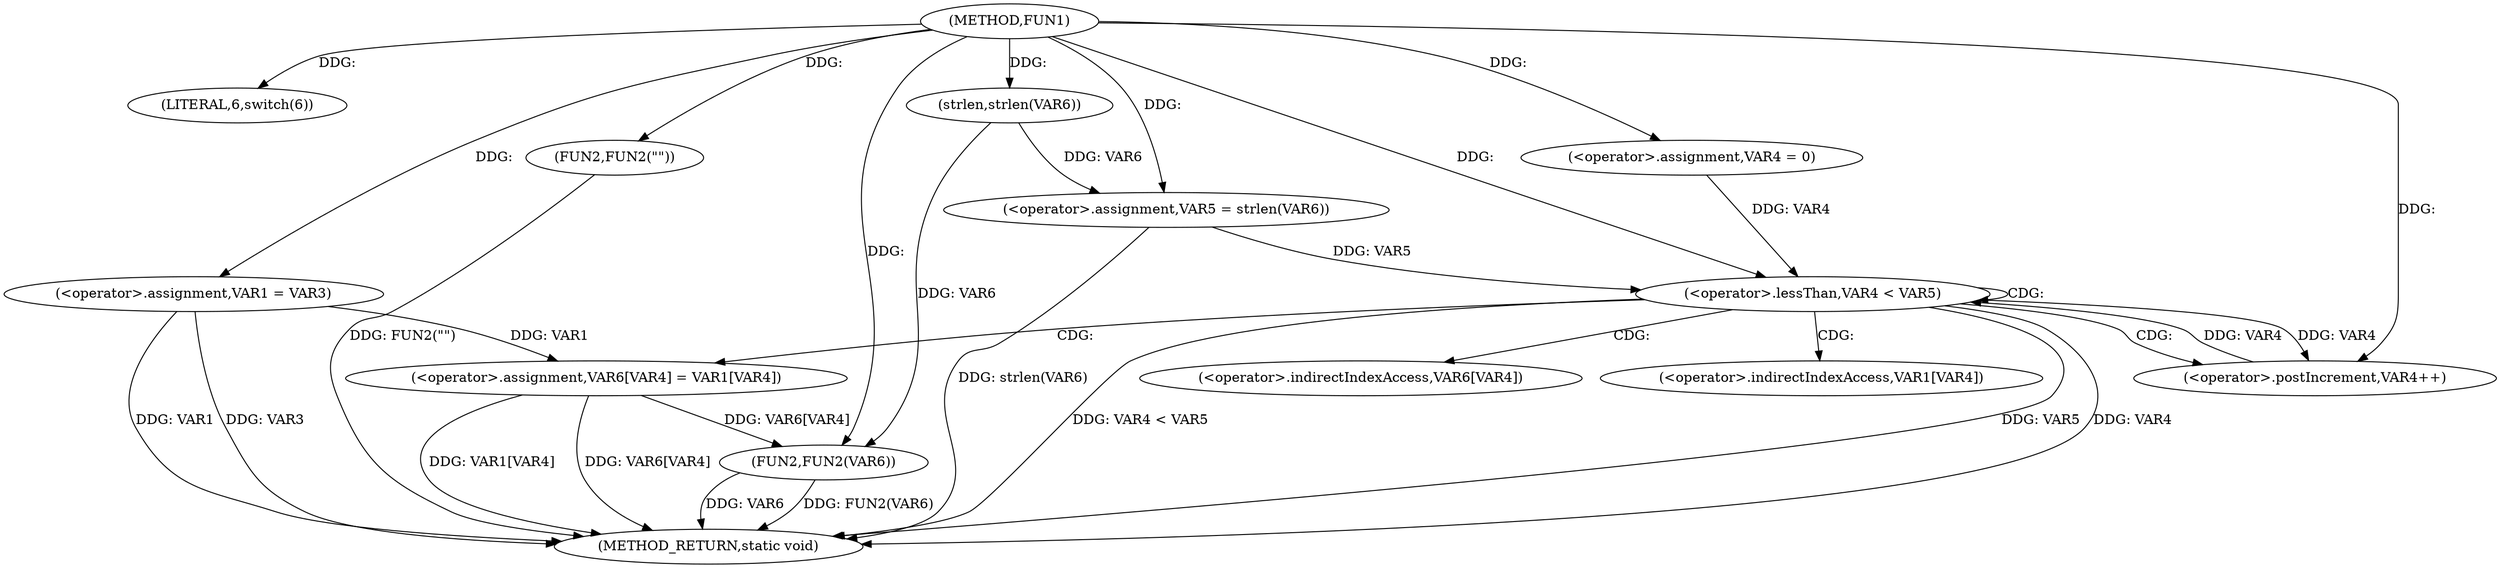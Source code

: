 digraph FUN1 {  
"1000100" [label = "(METHOD,FUN1)" ]
"1000144" [label = "(METHOD_RETURN,static void)" ]
"1000106" [label = "(LITERAL,6,switch(6))" ]
"1000109" [label = "(<operator>.assignment,VAR1 = VAR3)" ]
"1000114" [label = "(FUN2,FUN2(\"\"))" ]
"1000121" [label = "(<operator>.assignment,VAR5 = strlen(VAR6))" ]
"1000123" [label = "(strlen,strlen(VAR6))" ]
"1000126" [label = "(<operator>.assignment,VAR4 = 0)" ]
"1000129" [label = "(<operator>.lessThan,VAR4 < VAR5)" ]
"1000132" [label = "(<operator>.postIncrement,VAR4++)" ]
"1000135" [label = "(<operator>.assignment,VAR6[VAR4] = VAR1[VAR4])" ]
"1000142" [label = "(FUN2,FUN2(VAR6))" ]
"1000136" [label = "(<operator>.indirectIndexAccess,VAR6[VAR4])" ]
"1000139" [label = "(<operator>.indirectIndexAccess,VAR1[VAR4])" ]
  "1000142" -> "1000144"  [ label = "DDG: FUN2(VAR6)"] 
  "1000114" -> "1000144"  [ label = "DDG: FUN2(\"\")"] 
  "1000129" -> "1000144"  [ label = "DDG: VAR4 < VAR5"] 
  "1000109" -> "1000144"  [ label = "DDG: VAR3"] 
  "1000129" -> "1000144"  [ label = "DDG: VAR5"] 
  "1000129" -> "1000144"  [ label = "DDG: VAR4"] 
  "1000121" -> "1000144"  [ label = "DDG: strlen(VAR6)"] 
  "1000135" -> "1000144"  [ label = "DDG: VAR1[VAR4]"] 
  "1000109" -> "1000144"  [ label = "DDG: VAR1"] 
  "1000142" -> "1000144"  [ label = "DDG: VAR6"] 
  "1000135" -> "1000144"  [ label = "DDG: VAR6[VAR4]"] 
  "1000100" -> "1000106"  [ label = "DDG: "] 
  "1000100" -> "1000109"  [ label = "DDG: "] 
  "1000100" -> "1000114"  [ label = "DDG: "] 
  "1000123" -> "1000121"  [ label = "DDG: VAR6"] 
  "1000100" -> "1000121"  [ label = "DDG: "] 
  "1000100" -> "1000123"  [ label = "DDG: "] 
  "1000100" -> "1000126"  [ label = "DDG: "] 
  "1000126" -> "1000129"  [ label = "DDG: VAR4"] 
  "1000132" -> "1000129"  [ label = "DDG: VAR4"] 
  "1000100" -> "1000129"  [ label = "DDG: "] 
  "1000121" -> "1000129"  [ label = "DDG: VAR5"] 
  "1000129" -> "1000132"  [ label = "DDG: VAR4"] 
  "1000100" -> "1000132"  [ label = "DDG: "] 
  "1000109" -> "1000135"  [ label = "DDG: VAR1"] 
  "1000135" -> "1000142"  [ label = "DDG: VAR6[VAR4]"] 
  "1000123" -> "1000142"  [ label = "DDG: VAR6"] 
  "1000100" -> "1000142"  [ label = "DDG: "] 
  "1000129" -> "1000132"  [ label = "CDG: "] 
  "1000129" -> "1000129"  [ label = "CDG: "] 
  "1000129" -> "1000139"  [ label = "CDG: "] 
  "1000129" -> "1000135"  [ label = "CDG: "] 
  "1000129" -> "1000136"  [ label = "CDG: "] 
}
